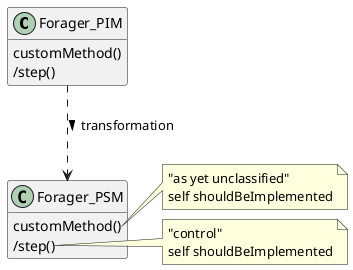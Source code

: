 @startuml
hide attributes

class Forager_PIM {
  customMethod()
  /step()
}

Forager_PIM ..> Forager_PSM : transformation >

class Forager_PSM {
  customMethod()
  /step()
}

note right of Forager_PSM::customMethod()
  "as yet unclassified"
  self shouldBeImplemented
end note


note right of Forager_PSM::/step()
  "control"
  self shouldBeImplemented
end note

@enduml
